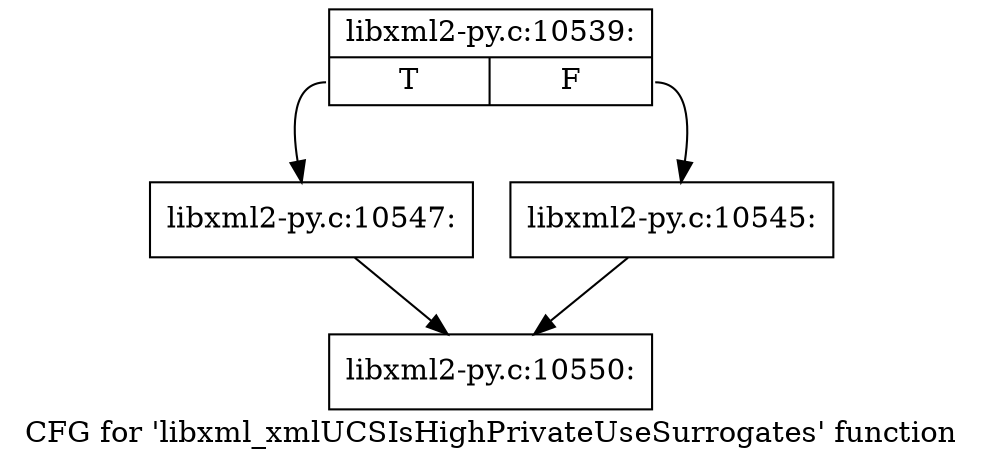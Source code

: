 digraph "CFG for 'libxml_xmlUCSIsHighPrivateUseSurrogates' function" {
	label="CFG for 'libxml_xmlUCSIsHighPrivateUseSurrogates' function";

	Node0x45e7810 [shape=record,label="{libxml2-py.c:10539:|{<s0>T|<s1>F}}"];
	Node0x45e7810:s0 -> Node0x45e8870;
	Node0x45e7810:s1 -> Node0x45e8820;
	Node0x45e8820 [shape=record,label="{libxml2-py.c:10545:}"];
	Node0x45e8820 -> Node0x45e5e00;
	Node0x45e8870 [shape=record,label="{libxml2-py.c:10547:}"];
	Node0x45e8870 -> Node0x45e5e00;
	Node0x45e5e00 [shape=record,label="{libxml2-py.c:10550:}"];
}

